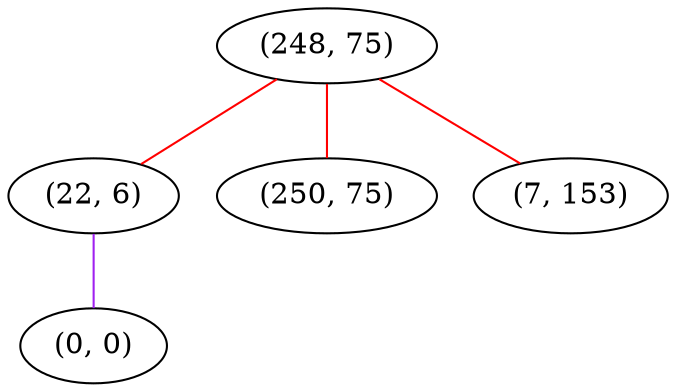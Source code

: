 graph "" {
"(248, 75)";
"(22, 6)";
"(250, 75)";
"(0, 0)";
"(7, 153)";
"(248, 75)" -- "(22, 6)"  [color=red, key=0, weight=1];
"(248, 75)" -- "(250, 75)"  [color=red, key=0, weight=1];
"(248, 75)" -- "(7, 153)"  [color=red, key=0, weight=1];
"(22, 6)" -- "(0, 0)"  [color=purple, key=0, weight=4];
}
